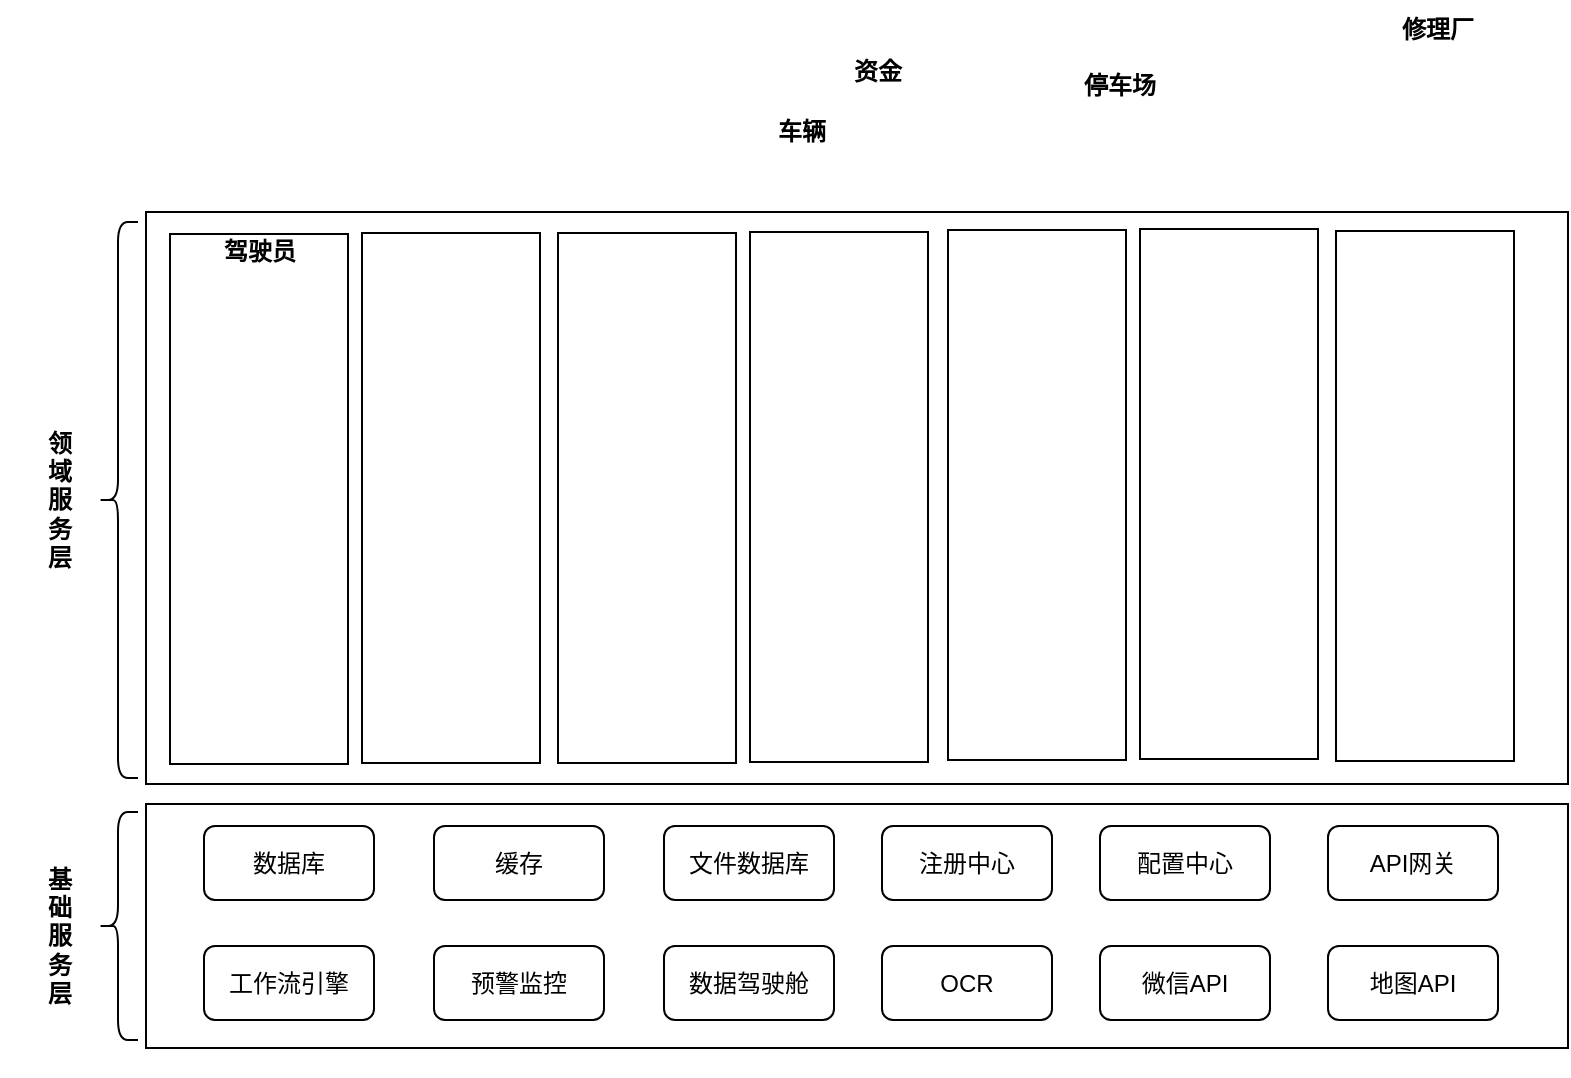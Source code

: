 <mxfile version="17.4.6" type="github">
  <diagram id="_OPJ3ktuhaSxSOlUuzS6" name="Page-1">
    <mxGraphModel dx="1822" dy="762" grid="0" gridSize="10" guides="1" tooltips="1" connect="1" arrows="1" fold="1" page="0" pageScale="1" pageWidth="827" pageHeight="1169" math="0" shadow="0">
      <root>
        <mxCell id="0" />
        <mxCell id="1" parent="0" />
        <mxCell id="MZKURabroFCkZTYU_OP6-3" value="" style="shape=curlyBracket;whiteSpace=wrap;html=1;rounded=1;" vertex="1" parent="1">
          <mxGeometry x="-117" y="461" width="20" height="114" as="geometry" />
        </mxCell>
        <mxCell id="MZKURabroFCkZTYU_OP6-5" value="" style="rounded=0;whiteSpace=wrap;html=1;" vertex="1" parent="1">
          <mxGeometry x="-93" y="457" width="711" height="122" as="geometry" />
        </mxCell>
        <mxCell id="MZKURabroFCkZTYU_OP6-6" value="基&lt;br&gt;础&lt;br&gt;服&lt;br&gt;务&lt;br&gt;层" style="text;html=1;strokeColor=none;fillColor=none;align=center;verticalAlign=middle;whiteSpace=wrap;rounded=0;fontStyle=1" vertex="1" parent="1">
          <mxGeometry x="-166" y="452" width="60" height="141" as="geometry" />
        </mxCell>
        <mxCell id="MZKURabroFCkZTYU_OP6-7" value="数据库" style="rounded=1;whiteSpace=wrap;html=1;" vertex="1" parent="1">
          <mxGeometry x="-64" y="468" width="85" height="37" as="geometry" />
        </mxCell>
        <mxCell id="MZKURabroFCkZTYU_OP6-10" value="&lt;span style=&quot;text-align: left&quot;&gt;工作流引擎&lt;/span&gt;" style="rounded=1;whiteSpace=wrap;html=1;" vertex="1" parent="1">
          <mxGeometry x="-64" y="528" width="85" height="37" as="geometry" />
        </mxCell>
        <mxCell id="MZKURabroFCkZTYU_OP6-11" value="缓存" style="rounded=1;whiteSpace=wrap;html=1;" vertex="1" parent="1">
          <mxGeometry x="51" y="468" width="85" height="37" as="geometry" />
        </mxCell>
        <mxCell id="MZKURabroFCkZTYU_OP6-12" value="文件数据库" style="rounded=1;whiteSpace=wrap;html=1;" vertex="1" parent="1">
          <mxGeometry x="166" y="468" width="85" height="37" as="geometry" />
        </mxCell>
        <mxCell id="MZKURabroFCkZTYU_OP6-13" value="注册中心" style="rounded=1;whiteSpace=wrap;html=1;" vertex="1" parent="1">
          <mxGeometry x="275" y="468" width="85" height="37" as="geometry" />
        </mxCell>
        <mxCell id="MZKURabroFCkZTYU_OP6-14" value="配置中心" style="rounded=1;whiteSpace=wrap;html=1;" vertex="1" parent="1">
          <mxGeometry x="384" y="468" width="85" height="37" as="geometry" />
        </mxCell>
        <mxCell id="MZKURabroFCkZTYU_OP6-15" value="API网关" style="rounded=1;whiteSpace=wrap;html=1;" vertex="1" parent="1">
          <mxGeometry x="498" y="468" width="85" height="37" as="geometry" />
        </mxCell>
        <mxCell id="MZKURabroFCkZTYU_OP6-18" value="预警监控" style="rounded=1;whiteSpace=wrap;html=1;" vertex="1" parent="1">
          <mxGeometry x="51" y="528" width="85" height="37" as="geometry" />
        </mxCell>
        <mxCell id="MZKURabroFCkZTYU_OP6-20" value="OCR" style="rounded=1;whiteSpace=wrap;html=1;" vertex="1" parent="1">
          <mxGeometry x="275" y="528" width="85" height="37" as="geometry" />
        </mxCell>
        <mxCell id="MZKURabroFCkZTYU_OP6-21" value="微信API" style="rounded=1;whiteSpace=wrap;html=1;" vertex="1" parent="1">
          <mxGeometry x="384" y="528" width="85" height="37" as="geometry" />
        </mxCell>
        <mxCell id="MZKURabroFCkZTYU_OP6-22" value="地图API" style="rounded=1;whiteSpace=wrap;html=1;" vertex="1" parent="1">
          <mxGeometry x="498" y="528" width="85" height="37" as="geometry" />
        </mxCell>
        <mxCell id="MZKURabroFCkZTYU_OP6-23" value="数据驾驶舱" style="rounded=1;whiteSpace=wrap;html=1;" vertex="1" parent="1">
          <mxGeometry x="166" y="528" width="85" height="37" as="geometry" />
        </mxCell>
        <mxCell id="MZKURabroFCkZTYU_OP6-24" value="" style="rounded=0;whiteSpace=wrap;html=1;" vertex="1" parent="1">
          <mxGeometry x="-93" y="161" width="711" height="286" as="geometry" />
        </mxCell>
        <mxCell id="MZKURabroFCkZTYU_OP6-25" value="领&lt;br&gt;域&lt;br&gt;服&lt;br&gt;务&lt;br&gt;层" style="text;html=1;strokeColor=none;fillColor=none;align=center;verticalAlign=middle;whiteSpace=wrap;rounded=0;fontStyle=1" vertex="1" parent="1">
          <mxGeometry x="-166" y="234.5" width="60" height="141" as="geometry" />
        </mxCell>
        <mxCell id="MZKURabroFCkZTYU_OP6-26" value="" style="shape=curlyBracket;whiteSpace=wrap;html=1;rounded=1;" vertex="1" parent="1">
          <mxGeometry x="-117" y="166" width="20" height="278" as="geometry" />
        </mxCell>
        <mxCell id="MZKURabroFCkZTYU_OP6-27" value="" style="rounded=0;whiteSpace=wrap;html=1;fontColor=#000000;" vertex="1" parent="1">
          <mxGeometry x="-81" y="172" width="89" height="265" as="geometry" />
        </mxCell>
        <mxCell id="MZKURabroFCkZTYU_OP6-28" value="驾驶员" style="text;html=1;strokeColor=none;fillColor=none;align=center;verticalAlign=middle;whiteSpace=wrap;rounded=0;fontColor=#000000;fontStyle=1" vertex="1" parent="1">
          <mxGeometry x="-66.5" y="166" width="60" height="30" as="geometry" />
        </mxCell>
        <mxCell id="MZKURabroFCkZTYU_OP6-35" value="车辆" style="text;html=1;strokeColor=none;fillColor=none;align=center;verticalAlign=middle;whiteSpace=wrap;rounded=0;fontColor=#000000;fontStyle=1" vertex="1" parent="1">
          <mxGeometry x="205" y="106" width="60" height="30" as="geometry" />
        </mxCell>
        <mxCell id="MZKURabroFCkZTYU_OP6-36" value="资金" style="text;html=1;strokeColor=none;fillColor=none;align=center;verticalAlign=middle;whiteSpace=wrap;rounded=0;fontColor=#000000;fontStyle=1" vertex="1" parent="1">
          <mxGeometry x="243" y="76" width="60" height="30" as="geometry" />
        </mxCell>
        <mxCell id="MZKURabroFCkZTYU_OP6-37" value="停车场" style="text;html=1;strokeColor=none;fillColor=none;align=center;verticalAlign=middle;whiteSpace=wrap;rounded=0;fontColor=#000000;fontStyle=1" vertex="1" parent="1">
          <mxGeometry x="364" y="83" width="60" height="30" as="geometry" />
        </mxCell>
        <mxCell id="MZKURabroFCkZTYU_OP6-38" value="修理厂" style="text;html=1;strokeColor=none;fillColor=none;align=center;verticalAlign=middle;whiteSpace=wrap;rounded=0;fontColor=#000000;fontStyle=1" vertex="1" parent="1">
          <mxGeometry x="523" y="55" width="60" height="30" as="geometry" />
        </mxCell>
        <mxCell id="MZKURabroFCkZTYU_OP6-39" value="" style="rounded=0;whiteSpace=wrap;html=1;fontColor=#000000;" vertex="1" parent="1">
          <mxGeometry x="15" y="171.5" width="89" height="265" as="geometry" />
        </mxCell>
        <mxCell id="MZKURabroFCkZTYU_OP6-40" value="" style="rounded=0;whiteSpace=wrap;html=1;fontColor=#000000;" vertex="1" parent="1">
          <mxGeometry x="113" y="171.5" width="89" height="265" as="geometry" />
        </mxCell>
        <mxCell id="MZKURabroFCkZTYU_OP6-41" value="" style="rounded=0;whiteSpace=wrap;html=1;fontColor=#000000;" vertex="1" parent="1">
          <mxGeometry x="209" y="171" width="89" height="265" as="geometry" />
        </mxCell>
        <mxCell id="MZKURabroFCkZTYU_OP6-44" value="" style="rounded=0;whiteSpace=wrap;html=1;fontColor=#000000;" vertex="1" parent="1">
          <mxGeometry x="502" y="170.5" width="89" height="265" as="geometry" />
        </mxCell>
        <mxCell id="MZKURabroFCkZTYU_OP6-46" value="" style="rounded=0;whiteSpace=wrap;html=1;fontColor=#000000;" vertex="1" parent="1">
          <mxGeometry x="308" y="170" width="89" height="265" as="geometry" />
        </mxCell>
        <mxCell id="MZKURabroFCkZTYU_OP6-47" value="" style="rounded=0;whiteSpace=wrap;html=1;fontColor=#000000;" vertex="1" parent="1">
          <mxGeometry x="404" y="169.5" width="89" height="265" as="geometry" />
        </mxCell>
      </root>
    </mxGraphModel>
  </diagram>
</mxfile>
